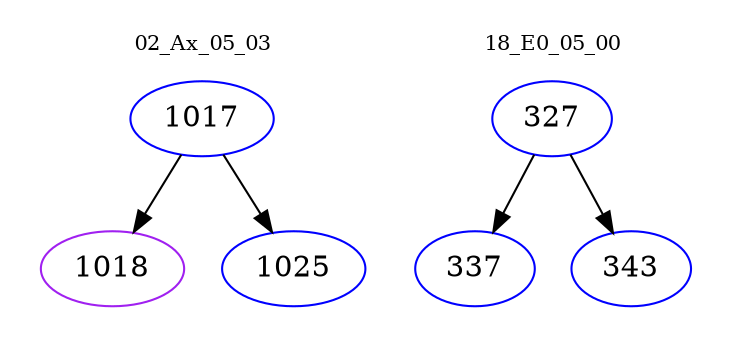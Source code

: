 digraph{
subgraph cluster_0 {
color = white
label = "02_Ax_05_03";
fontsize=10;
T0_1017 [label="1017", color="blue"]
T0_1017 -> T0_1018 [color="black"]
T0_1018 [label="1018", color="purple"]
T0_1017 -> T0_1025 [color="black"]
T0_1025 [label="1025", color="blue"]
}
subgraph cluster_1 {
color = white
label = "18_E0_05_00";
fontsize=10;
T1_327 [label="327", color="blue"]
T1_327 -> T1_337 [color="black"]
T1_337 [label="337", color="blue"]
T1_327 -> T1_343 [color="black"]
T1_343 [label="343", color="blue"]
}
}
